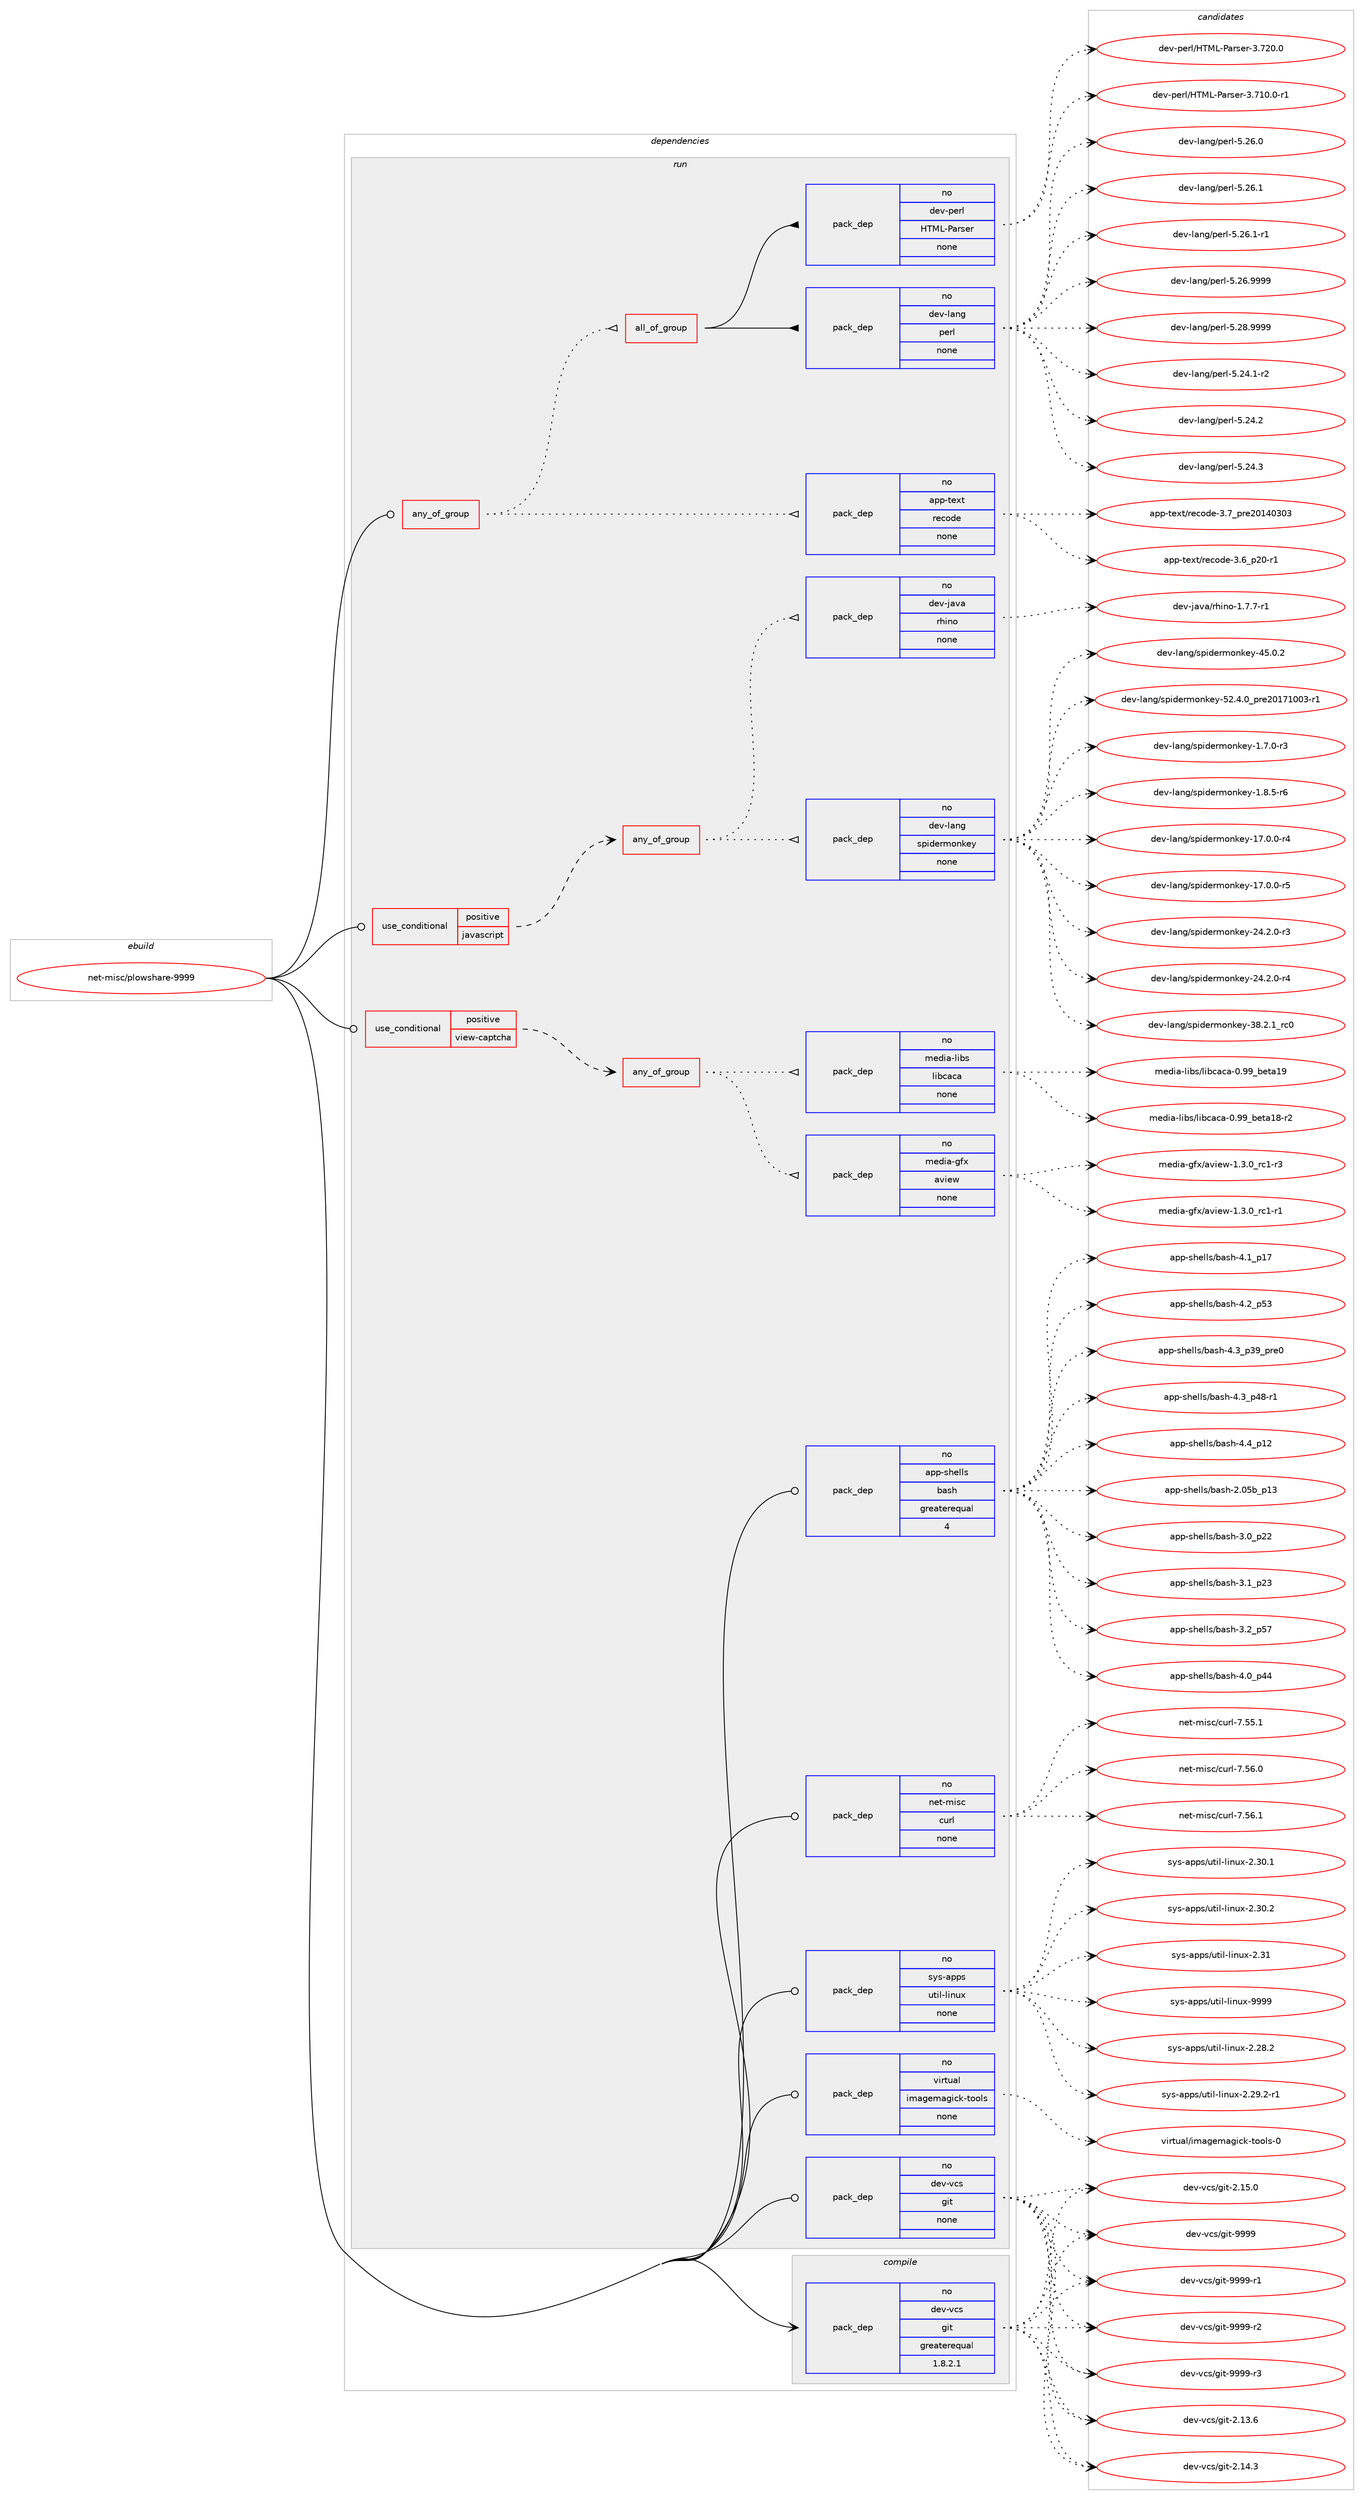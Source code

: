 digraph prolog {

# *************
# Graph options
# *************

newrank=true;
concentrate=true;
compound=true;
graph [rankdir=LR,fontname=Helvetica,fontsize=10,ranksep=1.5];#, ranksep=2.5, nodesep=0.2];
edge  [arrowhead=vee];
node  [fontname=Helvetica,fontsize=10];

# **********
# The ebuild
# **********

subgraph cluster_leftcol {
color=gray;
rank=same;
label=<<i>ebuild</i>>;
id [label="net-misc/plowshare-9999", color=red, width=4, href="../net-misc/plowshare-9999.svg"];
}

# ****************
# The dependencies
# ****************

subgraph cluster_midcol {
color=gray;
label=<<i>dependencies</i>>;
subgraph cluster_compile {
fillcolor="#eeeeee";
style=filled;
label=<<i>compile</i>>;
subgraph pack315598 {
dependency429182 [label=<<TABLE BORDER="0" CELLBORDER="1" CELLSPACING="0" CELLPADDING="4" WIDTH="220"><TR><TD ROWSPAN="6" CELLPADDING="30">pack_dep</TD></TR><TR><TD WIDTH="110">no</TD></TR><TR><TD>dev-vcs</TD></TR><TR><TD>git</TD></TR><TR><TD>greaterequal</TD></TR><TR><TD>1.8.2.1</TD></TR></TABLE>>, shape=none, color=blue];
}
id:e -> dependency429182:w [weight=20,style="solid",arrowhead="vee"];
}
subgraph cluster_compileandrun {
fillcolor="#eeeeee";
style=filled;
label=<<i>compile and run</i>>;
}
subgraph cluster_run {
fillcolor="#eeeeee";
style=filled;
label=<<i>run</i>>;
subgraph any7105 {
dependency429183 [label=<<TABLE BORDER="0" CELLBORDER="1" CELLSPACING="0" CELLPADDING="4"><TR><TD CELLPADDING="10">any_of_group</TD></TR></TABLE>>, shape=none, color=red];subgraph pack315599 {
dependency429184 [label=<<TABLE BORDER="0" CELLBORDER="1" CELLSPACING="0" CELLPADDING="4" WIDTH="220"><TR><TD ROWSPAN="6" CELLPADDING="30">pack_dep</TD></TR><TR><TD WIDTH="110">no</TD></TR><TR><TD>app-text</TD></TR><TR><TD>recode</TD></TR><TR><TD>none</TD></TR><TR><TD></TD></TR></TABLE>>, shape=none, color=blue];
}
dependency429183:e -> dependency429184:w [weight=20,style="dotted",arrowhead="oinv"];
subgraph all225 {
dependency429185 [label=<<TABLE BORDER="0" CELLBORDER="1" CELLSPACING="0" CELLPADDING="4"><TR><TD CELLPADDING="10">all_of_group</TD></TR></TABLE>>, shape=none, color=red];subgraph pack315600 {
dependency429186 [label=<<TABLE BORDER="0" CELLBORDER="1" CELLSPACING="0" CELLPADDING="4" WIDTH="220"><TR><TD ROWSPAN="6" CELLPADDING="30">pack_dep</TD></TR><TR><TD WIDTH="110">no</TD></TR><TR><TD>dev-lang</TD></TR><TR><TD>perl</TD></TR><TR><TD>none</TD></TR><TR><TD></TD></TR></TABLE>>, shape=none, color=blue];
}
dependency429185:e -> dependency429186:w [weight=20,style="solid",arrowhead="inv"];
subgraph pack315601 {
dependency429187 [label=<<TABLE BORDER="0" CELLBORDER="1" CELLSPACING="0" CELLPADDING="4" WIDTH="220"><TR><TD ROWSPAN="6" CELLPADDING="30">pack_dep</TD></TR><TR><TD WIDTH="110">no</TD></TR><TR><TD>dev-perl</TD></TR><TR><TD>HTML-Parser</TD></TR><TR><TD>none</TD></TR><TR><TD></TD></TR></TABLE>>, shape=none, color=blue];
}
dependency429185:e -> dependency429187:w [weight=20,style="solid",arrowhead="inv"];
}
dependency429183:e -> dependency429185:w [weight=20,style="dotted",arrowhead="oinv"];
}
id:e -> dependency429183:w [weight=20,style="solid",arrowhead="odot"];
subgraph cond106257 {
dependency429188 [label=<<TABLE BORDER="0" CELLBORDER="1" CELLSPACING="0" CELLPADDING="4"><TR><TD ROWSPAN="3" CELLPADDING="10">use_conditional</TD></TR><TR><TD>positive</TD></TR><TR><TD>javascript</TD></TR></TABLE>>, shape=none, color=red];
subgraph any7106 {
dependency429189 [label=<<TABLE BORDER="0" CELLBORDER="1" CELLSPACING="0" CELLPADDING="4"><TR><TD CELLPADDING="10">any_of_group</TD></TR></TABLE>>, shape=none, color=red];subgraph pack315602 {
dependency429190 [label=<<TABLE BORDER="0" CELLBORDER="1" CELLSPACING="0" CELLPADDING="4" WIDTH="220"><TR><TD ROWSPAN="6" CELLPADDING="30">pack_dep</TD></TR><TR><TD WIDTH="110">no</TD></TR><TR><TD>dev-lang</TD></TR><TR><TD>spidermonkey</TD></TR><TR><TD>none</TD></TR><TR><TD></TD></TR></TABLE>>, shape=none, color=blue];
}
dependency429189:e -> dependency429190:w [weight=20,style="dotted",arrowhead="oinv"];
subgraph pack315603 {
dependency429191 [label=<<TABLE BORDER="0" CELLBORDER="1" CELLSPACING="0" CELLPADDING="4" WIDTH="220"><TR><TD ROWSPAN="6" CELLPADDING="30">pack_dep</TD></TR><TR><TD WIDTH="110">no</TD></TR><TR><TD>dev-java</TD></TR><TR><TD>rhino</TD></TR><TR><TD>none</TD></TR><TR><TD></TD></TR></TABLE>>, shape=none, color=blue];
}
dependency429189:e -> dependency429191:w [weight=20,style="dotted",arrowhead="oinv"];
}
dependency429188:e -> dependency429189:w [weight=20,style="dashed",arrowhead="vee"];
}
id:e -> dependency429188:w [weight=20,style="solid",arrowhead="odot"];
subgraph cond106258 {
dependency429192 [label=<<TABLE BORDER="0" CELLBORDER="1" CELLSPACING="0" CELLPADDING="4"><TR><TD ROWSPAN="3" CELLPADDING="10">use_conditional</TD></TR><TR><TD>positive</TD></TR><TR><TD>view-captcha</TD></TR></TABLE>>, shape=none, color=red];
subgraph any7107 {
dependency429193 [label=<<TABLE BORDER="0" CELLBORDER="1" CELLSPACING="0" CELLPADDING="4"><TR><TD CELLPADDING="10">any_of_group</TD></TR></TABLE>>, shape=none, color=red];subgraph pack315604 {
dependency429194 [label=<<TABLE BORDER="0" CELLBORDER="1" CELLSPACING="0" CELLPADDING="4" WIDTH="220"><TR><TD ROWSPAN="6" CELLPADDING="30">pack_dep</TD></TR><TR><TD WIDTH="110">no</TD></TR><TR><TD>media-gfx</TD></TR><TR><TD>aview</TD></TR><TR><TD>none</TD></TR><TR><TD></TD></TR></TABLE>>, shape=none, color=blue];
}
dependency429193:e -> dependency429194:w [weight=20,style="dotted",arrowhead="oinv"];
subgraph pack315605 {
dependency429195 [label=<<TABLE BORDER="0" CELLBORDER="1" CELLSPACING="0" CELLPADDING="4" WIDTH="220"><TR><TD ROWSPAN="6" CELLPADDING="30">pack_dep</TD></TR><TR><TD WIDTH="110">no</TD></TR><TR><TD>media-libs</TD></TR><TR><TD>libcaca</TD></TR><TR><TD>none</TD></TR><TR><TD></TD></TR></TABLE>>, shape=none, color=blue];
}
dependency429193:e -> dependency429195:w [weight=20,style="dotted",arrowhead="oinv"];
}
dependency429192:e -> dependency429193:w [weight=20,style="dashed",arrowhead="vee"];
}
id:e -> dependency429192:w [weight=20,style="solid",arrowhead="odot"];
subgraph pack315606 {
dependency429196 [label=<<TABLE BORDER="0" CELLBORDER="1" CELLSPACING="0" CELLPADDING="4" WIDTH="220"><TR><TD ROWSPAN="6" CELLPADDING="30">pack_dep</TD></TR><TR><TD WIDTH="110">no</TD></TR><TR><TD>app-shells</TD></TR><TR><TD>bash</TD></TR><TR><TD>greaterequal</TD></TR><TR><TD>4</TD></TR></TABLE>>, shape=none, color=blue];
}
id:e -> dependency429196:w [weight=20,style="solid",arrowhead="odot"];
subgraph pack315607 {
dependency429197 [label=<<TABLE BORDER="0" CELLBORDER="1" CELLSPACING="0" CELLPADDING="4" WIDTH="220"><TR><TD ROWSPAN="6" CELLPADDING="30">pack_dep</TD></TR><TR><TD WIDTH="110">no</TD></TR><TR><TD>dev-vcs</TD></TR><TR><TD>git</TD></TR><TR><TD>none</TD></TR><TR><TD></TD></TR></TABLE>>, shape=none, color=blue];
}
id:e -> dependency429197:w [weight=20,style="solid",arrowhead="odot"];
subgraph pack315608 {
dependency429198 [label=<<TABLE BORDER="0" CELLBORDER="1" CELLSPACING="0" CELLPADDING="4" WIDTH="220"><TR><TD ROWSPAN="6" CELLPADDING="30">pack_dep</TD></TR><TR><TD WIDTH="110">no</TD></TR><TR><TD>net-misc</TD></TR><TR><TD>curl</TD></TR><TR><TD>none</TD></TR><TR><TD></TD></TR></TABLE>>, shape=none, color=blue];
}
id:e -> dependency429198:w [weight=20,style="solid",arrowhead="odot"];
subgraph pack315609 {
dependency429199 [label=<<TABLE BORDER="0" CELLBORDER="1" CELLSPACING="0" CELLPADDING="4" WIDTH="220"><TR><TD ROWSPAN="6" CELLPADDING="30">pack_dep</TD></TR><TR><TD WIDTH="110">no</TD></TR><TR><TD>sys-apps</TD></TR><TR><TD>util-linux</TD></TR><TR><TD>none</TD></TR><TR><TD></TD></TR></TABLE>>, shape=none, color=blue];
}
id:e -> dependency429199:w [weight=20,style="solid",arrowhead="odot"];
subgraph pack315610 {
dependency429200 [label=<<TABLE BORDER="0" CELLBORDER="1" CELLSPACING="0" CELLPADDING="4" WIDTH="220"><TR><TD ROWSPAN="6" CELLPADDING="30">pack_dep</TD></TR><TR><TD WIDTH="110">no</TD></TR><TR><TD>virtual</TD></TR><TR><TD>imagemagick-tools</TD></TR><TR><TD>none</TD></TR><TR><TD></TD></TR></TABLE>>, shape=none, color=blue];
}
id:e -> dependency429200:w [weight=20,style="solid",arrowhead="odot"];
}
}

# **************
# The candidates
# **************

subgraph cluster_choices {
rank=same;
color=gray;
label=<<i>candidates</i>>;

subgraph choice315598 {
color=black;
nodesep=1;
choice10010111845118991154710310511645504649514654 [label="dev-vcs/git-2.13.6", color=red, width=4,href="../dev-vcs/git-2.13.6.svg"];
choice10010111845118991154710310511645504649524651 [label="dev-vcs/git-2.14.3", color=red, width=4,href="../dev-vcs/git-2.14.3.svg"];
choice10010111845118991154710310511645504649534648 [label="dev-vcs/git-2.15.0", color=red, width=4,href="../dev-vcs/git-2.15.0.svg"];
choice1001011184511899115471031051164557575757 [label="dev-vcs/git-9999", color=red, width=4,href="../dev-vcs/git-9999.svg"];
choice10010111845118991154710310511645575757574511449 [label="dev-vcs/git-9999-r1", color=red, width=4,href="../dev-vcs/git-9999-r1.svg"];
choice10010111845118991154710310511645575757574511450 [label="dev-vcs/git-9999-r2", color=red, width=4,href="../dev-vcs/git-9999-r2.svg"];
choice10010111845118991154710310511645575757574511451 [label="dev-vcs/git-9999-r3", color=red, width=4,href="../dev-vcs/git-9999-r3.svg"];
dependency429182:e -> choice10010111845118991154710310511645504649514654:w [style=dotted,weight="100"];
dependency429182:e -> choice10010111845118991154710310511645504649524651:w [style=dotted,weight="100"];
dependency429182:e -> choice10010111845118991154710310511645504649534648:w [style=dotted,weight="100"];
dependency429182:e -> choice1001011184511899115471031051164557575757:w [style=dotted,weight="100"];
dependency429182:e -> choice10010111845118991154710310511645575757574511449:w [style=dotted,weight="100"];
dependency429182:e -> choice10010111845118991154710310511645575757574511450:w [style=dotted,weight="100"];
dependency429182:e -> choice10010111845118991154710310511645575757574511451:w [style=dotted,weight="100"];
}
subgraph choice315599 {
color=black;
nodesep=1;
choice97112112451161011201164711410199111100101455146549511250484511449 [label="app-text/recode-3.6_p20-r1", color=red, width=4,href="../app-text/recode-3.6_p20-r1.svg"];
choice9711211245116101120116471141019911110010145514655951121141015048495248514851 [label="app-text/recode-3.7_pre20140303", color=red, width=4,href="../app-text/recode-3.7_pre20140303.svg"];
dependency429184:e -> choice97112112451161011201164711410199111100101455146549511250484511449:w [style=dotted,weight="100"];
dependency429184:e -> choice9711211245116101120116471141019911110010145514655951121141015048495248514851:w [style=dotted,weight="100"];
}
subgraph choice315600 {
color=black;
nodesep=1;
choice100101118451089711010347112101114108455346505246494511450 [label="dev-lang/perl-5.24.1-r2", color=red, width=4,href="../dev-lang/perl-5.24.1-r2.svg"];
choice10010111845108971101034711210111410845534650524650 [label="dev-lang/perl-5.24.2", color=red, width=4,href="../dev-lang/perl-5.24.2.svg"];
choice10010111845108971101034711210111410845534650524651 [label="dev-lang/perl-5.24.3", color=red, width=4,href="../dev-lang/perl-5.24.3.svg"];
choice10010111845108971101034711210111410845534650544648 [label="dev-lang/perl-5.26.0", color=red, width=4,href="../dev-lang/perl-5.26.0.svg"];
choice10010111845108971101034711210111410845534650544649 [label="dev-lang/perl-5.26.1", color=red, width=4,href="../dev-lang/perl-5.26.1.svg"];
choice100101118451089711010347112101114108455346505446494511449 [label="dev-lang/perl-5.26.1-r1", color=red, width=4,href="../dev-lang/perl-5.26.1-r1.svg"];
choice10010111845108971101034711210111410845534650544657575757 [label="dev-lang/perl-5.26.9999", color=red, width=4,href="../dev-lang/perl-5.26.9999.svg"];
choice10010111845108971101034711210111410845534650564657575757 [label="dev-lang/perl-5.28.9999", color=red, width=4,href="../dev-lang/perl-5.28.9999.svg"];
dependency429186:e -> choice100101118451089711010347112101114108455346505246494511450:w [style=dotted,weight="100"];
dependency429186:e -> choice10010111845108971101034711210111410845534650524650:w [style=dotted,weight="100"];
dependency429186:e -> choice10010111845108971101034711210111410845534650524651:w [style=dotted,weight="100"];
dependency429186:e -> choice10010111845108971101034711210111410845534650544648:w [style=dotted,weight="100"];
dependency429186:e -> choice10010111845108971101034711210111410845534650544649:w [style=dotted,weight="100"];
dependency429186:e -> choice100101118451089711010347112101114108455346505446494511449:w [style=dotted,weight="100"];
dependency429186:e -> choice10010111845108971101034711210111410845534650544657575757:w [style=dotted,weight="100"];
dependency429186:e -> choice10010111845108971101034711210111410845534650564657575757:w [style=dotted,weight="100"];
}
subgraph choice315601 {
color=black;
nodesep=1;
choice10010111845112101114108477284777645809711411510111445514655494846484511449 [label="dev-perl/HTML-Parser-3.710.0-r1", color=red, width=4,href="../dev-perl/HTML-Parser-3.710.0-r1.svg"];
choice1001011184511210111410847728477764580971141151011144551465550484648 [label="dev-perl/HTML-Parser-3.720.0", color=red, width=4,href="../dev-perl/HTML-Parser-3.720.0.svg"];
dependency429187:e -> choice10010111845112101114108477284777645809711411510111445514655494846484511449:w [style=dotted,weight="100"];
dependency429187:e -> choice1001011184511210111410847728477764580971141151011144551465550484648:w [style=dotted,weight="100"];
}
subgraph choice315602 {
color=black;
nodesep=1;
choice1001011184510897110103471151121051001011141091111101071011214549465546484511451 [label="dev-lang/spidermonkey-1.7.0-r3", color=red, width=4,href="../dev-lang/spidermonkey-1.7.0-r3.svg"];
choice1001011184510897110103471151121051001011141091111101071011214549465646534511454 [label="dev-lang/spidermonkey-1.8.5-r6", color=red, width=4,href="../dev-lang/spidermonkey-1.8.5-r6.svg"];
choice100101118451089711010347115112105100101114109111110107101121454955464846484511452 [label="dev-lang/spidermonkey-17.0.0-r4", color=red, width=4,href="../dev-lang/spidermonkey-17.0.0-r4.svg"];
choice100101118451089711010347115112105100101114109111110107101121454955464846484511453 [label="dev-lang/spidermonkey-17.0.0-r5", color=red, width=4,href="../dev-lang/spidermonkey-17.0.0-r5.svg"];
choice100101118451089711010347115112105100101114109111110107101121455052465046484511451 [label="dev-lang/spidermonkey-24.2.0-r3", color=red, width=4,href="../dev-lang/spidermonkey-24.2.0-r3.svg"];
choice100101118451089711010347115112105100101114109111110107101121455052465046484511452 [label="dev-lang/spidermonkey-24.2.0-r4", color=red, width=4,href="../dev-lang/spidermonkey-24.2.0-r4.svg"];
choice10010111845108971101034711511210510010111410911111010710112145515646504649951149948 [label="dev-lang/spidermonkey-38.2.1_rc0", color=red, width=4,href="../dev-lang/spidermonkey-38.2.1_rc0.svg"];
choice10010111845108971101034711511210510010111410911111010710112145525346484650 [label="dev-lang/spidermonkey-45.0.2", color=red, width=4,href="../dev-lang/spidermonkey-45.0.2.svg"];
choice100101118451089711010347115112105100101114109111110107101121455350465246489511211410150484955494848514511449 [label="dev-lang/spidermonkey-52.4.0_pre20171003-r1", color=red, width=4,href="../dev-lang/spidermonkey-52.4.0_pre20171003-r1.svg"];
dependency429190:e -> choice1001011184510897110103471151121051001011141091111101071011214549465546484511451:w [style=dotted,weight="100"];
dependency429190:e -> choice1001011184510897110103471151121051001011141091111101071011214549465646534511454:w [style=dotted,weight="100"];
dependency429190:e -> choice100101118451089711010347115112105100101114109111110107101121454955464846484511452:w [style=dotted,weight="100"];
dependency429190:e -> choice100101118451089711010347115112105100101114109111110107101121454955464846484511453:w [style=dotted,weight="100"];
dependency429190:e -> choice100101118451089711010347115112105100101114109111110107101121455052465046484511451:w [style=dotted,weight="100"];
dependency429190:e -> choice100101118451089711010347115112105100101114109111110107101121455052465046484511452:w [style=dotted,weight="100"];
dependency429190:e -> choice10010111845108971101034711511210510010111410911111010710112145515646504649951149948:w [style=dotted,weight="100"];
dependency429190:e -> choice10010111845108971101034711511210510010111410911111010710112145525346484650:w [style=dotted,weight="100"];
dependency429190:e -> choice100101118451089711010347115112105100101114109111110107101121455350465246489511211410150484955494848514511449:w [style=dotted,weight="100"];
}
subgraph choice315603 {
color=black;
nodesep=1;
choice100101118451069711897471141041051101114549465546554511449 [label="dev-java/rhino-1.7.7-r1", color=red, width=4,href="../dev-java/rhino-1.7.7-r1.svg"];
dependency429191:e -> choice100101118451069711897471141041051101114549465546554511449:w [style=dotted,weight="100"];
}
subgraph choice315604 {
color=black;
nodesep=1;
choice109101100105974510310212047971181051011194549465146489511499494511449 [label="media-gfx/aview-1.3.0_rc1-r1", color=red, width=4,href="../media-gfx/aview-1.3.0_rc1-r1.svg"];
choice109101100105974510310212047971181051011194549465146489511499494511451 [label="media-gfx/aview-1.3.0_rc1-r3", color=red, width=4,href="../media-gfx/aview-1.3.0_rc1-r3.svg"];
dependency429194:e -> choice109101100105974510310212047971181051011194549465146489511499494511449:w [style=dotted,weight="100"];
dependency429194:e -> choice109101100105974510310212047971181051011194549465146489511499494511451:w [style=dotted,weight="100"];
}
subgraph choice315605 {
color=black;
nodesep=1;
choice109101100105974510810598115471081059899979997454846575795981011169749564511450 [label="media-libs/libcaca-0.99_beta18-r2", color=red, width=4,href="../media-libs/libcaca-0.99_beta18-r2.svg"];
choice10910110010597451081059811547108105989997999745484657579598101116974957 [label="media-libs/libcaca-0.99_beta19", color=red, width=4,href="../media-libs/libcaca-0.99_beta19.svg"];
dependency429195:e -> choice109101100105974510810598115471081059899979997454846575795981011169749564511450:w [style=dotted,weight="100"];
dependency429195:e -> choice10910110010597451081059811547108105989997999745484657579598101116974957:w [style=dotted,weight="100"];
}
subgraph choice315606 {
color=black;
nodesep=1;
choice9711211245115104101108108115479897115104455046485398951124951 [label="app-shells/bash-2.05b_p13", color=red, width=4,href="../app-shells/bash-2.05b_p13.svg"];
choice971121124511510410110810811547989711510445514648951125050 [label="app-shells/bash-3.0_p22", color=red, width=4,href="../app-shells/bash-3.0_p22.svg"];
choice971121124511510410110810811547989711510445514649951125051 [label="app-shells/bash-3.1_p23", color=red, width=4,href="../app-shells/bash-3.1_p23.svg"];
choice971121124511510410110810811547989711510445514650951125355 [label="app-shells/bash-3.2_p57", color=red, width=4,href="../app-shells/bash-3.2_p57.svg"];
choice971121124511510410110810811547989711510445524648951125252 [label="app-shells/bash-4.0_p44", color=red, width=4,href="../app-shells/bash-4.0_p44.svg"];
choice971121124511510410110810811547989711510445524649951124955 [label="app-shells/bash-4.1_p17", color=red, width=4,href="../app-shells/bash-4.1_p17.svg"];
choice971121124511510410110810811547989711510445524650951125351 [label="app-shells/bash-4.2_p53", color=red, width=4,href="../app-shells/bash-4.2_p53.svg"];
choice9711211245115104101108108115479897115104455246519511251579511211410148 [label="app-shells/bash-4.3_p39_pre0", color=red, width=4,href="../app-shells/bash-4.3_p39_pre0.svg"];
choice9711211245115104101108108115479897115104455246519511252564511449 [label="app-shells/bash-4.3_p48-r1", color=red, width=4,href="../app-shells/bash-4.3_p48-r1.svg"];
choice971121124511510410110810811547989711510445524652951124950 [label="app-shells/bash-4.4_p12", color=red, width=4,href="../app-shells/bash-4.4_p12.svg"];
dependency429196:e -> choice9711211245115104101108108115479897115104455046485398951124951:w [style=dotted,weight="100"];
dependency429196:e -> choice971121124511510410110810811547989711510445514648951125050:w [style=dotted,weight="100"];
dependency429196:e -> choice971121124511510410110810811547989711510445514649951125051:w [style=dotted,weight="100"];
dependency429196:e -> choice971121124511510410110810811547989711510445514650951125355:w [style=dotted,weight="100"];
dependency429196:e -> choice971121124511510410110810811547989711510445524648951125252:w [style=dotted,weight="100"];
dependency429196:e -> choice971121124511510410110810811547989711510445524649951124955:w [style=dotted,weight="100"];
dependency429196:e -> choice971121124511510410110810811547989711510445524650951125351:w [style=dotted,weight="100"];
dependency429196:e -> choice9711211245115104101108108115479897115104455246519511251579511211410148:w [style=dotted,weight="100"];
dependency429196:e -> choice9711211245115104101108108115479897115104455246519511252564511449:w [style=dotted,weight="100"];
dependency429196:e -> choice971121124511510410110810811547989711510445524652951124950:w [style=dotted,weight="100"];
}
subgraph choice315607 {
color=black;
nodesep=1;
choice10010111845118991154710310511645504649514654 [label="dev-vcs/git-2.13.6", color=red, width=4,href="../dev-vcs/git-2.13.6.svg"];
choice10010111845118991154710310511645504649524651 [label="dev-vcs/git-2.14.3", color=red, width=4,href="../dev-vcs/git-2.14.3.svg"];
choice10010111845118991154710310511645504649534648 [label="dev-vcs/git-2.15.0", color=red, width=4,href="../dev-vcs/git-2.15.0.svg"];
choice1001011184511899115471031051164557575757 [label="dev-vcs/git-9999", color=red, width=4,href="../dev-vcs/git-9999.svg"];
choice10010111845118991154710310511645575757574511449 [label="dev-vcs/git-9999-r1", color=red, width=4,href="../dev-vcs/git-9999-r1.svg"];
choice10010111845118991154710310511645575757574511450 [label="dev-vcs/git-9999-r2", color=red, width=4,href="../dev-vcs/git-9999-r2.svg"];
choice10010111845118991154710310511645575757574511451 [label="dev-vcs/git-9999-r3", color=red, width=4,href="../dev-vcs/git-9999-r3.svg"];
dependency429197:e -> choice10010111845118991154710310511645504649514654:w [style=dotted,weight="100"];
dependency429197:e -> choice10010111845118991154710310511645504649524651:w [style=dotted,weight="100"];
dependency429197:e -> choice10010111845118991154710310511645504649534648:w [style=dotted,weight="100"];
dependency429197:e -> choice1001011184511899115471031051164557575757:w [style=dotted,weight="100"];
dependency429197:e -> choice10010111845118991154710310511645575757574511449:w [style=dotted,weight="100"];
dependency429197:e -> choice10010111845118991154710310511645575757574511450:w [style=dotted,weight="100"];
dependency429197:e -> choice10010111845118991154710310511645575757574511451:w [style=dotted,weight="100"];
}
subgraph choice315608 {
color=black;
nodesep=1;
choice1101011164510910511599479911711410845554653534649 [label="net-misc/curl-7.55.1", color=red, width=4,href="../net-misc/curl-7.55.1.svg"];
choice1101011164510910511599479911711410845554653544648 [label="net-misc/curl-7.56.0", color=red, width=4,href="../net-misc/curl-7.56.0.svg"];
choice1101011164510910511599479911711410845554653544649 [label="net-misc/curl-7.56.1", color=red, width=4,href="../net-misc/curl-7.56.1.svg"];
dependency429198:e -> choice1101011164510910511599479911711410845554653534649:w [style=dotted,weight="100"];
dependency429198:e -> choice1101011164510910511599479911711410845554653544648:w [style=dotted,weight="100"];
dependency429198:e -> choice1101011164510910511599479911711410845554653544649:w [style=dotted,weight="100"];
}
subgraph choice315609 {
color=black;
nodesep=1;
choice1151211154597112112115471171161051084510810511011712045504650564650 [label="sys-apps/util-linux-2.28.2", color=red, width=4,href="../sys-apps/util-linux-2.28.2.svg"];
choice11512111545971121121154711711610510845108105110117120455046505746504511449 [label="sys-apps/util-linux-2.29.2-r1", color=red, width=4,href="../sys-apps/util-linux-2.29.2-r1.svg"];
choice1151211154597112112115471171161051084510810511011712045504651484649 [label="sys-apps/util-linux-2.30.1", color=red, width=4,href="../sys-apps/util-linux-2.30.1.svg"];
choice1151211154597112112115471171161051084510810511011712045504651484650 [label="sys-apps/util-linux-2.30.2", color=red, width=4,href="../sys-apps/util-linux-2.30.2.svg"];
choice115121115459711211211547117116105108451081051101171204550465149 [label="sys-apps/util-linux-2.31", color=red, width=4,href="../sys-apps/util-linux-2.31.svg"];
choice115121115459711211211547117116105108451081051101171204557575757 [label="sys-apps/util-linux-9999", color=red, width=4,href="../sys-apps/util-linux-9999.svg"];
dependency429199:e -> choice1151211154597112112115471171161051084510810511011712045504650564650:w [style=dotted,weight="100"];
dependency429199:e -> choice11512111545971121121154711711610510845108105110117120455046505746504511449:w [style=dotted,weight="100"];
dependency429199:e -> choice1151211154597112112115471171161051084510810511011712045504651484649:w [style=dotted,weight="100"];
dependency429199:e -> choice1151211154597112112115471171161051084510810511011712045504651484650:w [style=dotted,weight="100"];
dependency429199:e -> choice115121115459711211211547117116105108451081051101171204550465149:w [style=dotted,weight="100"];
dependency429199:e -> choice115121115459711211211547117116105108451081051101171204557575757:w [style=dotted,weight="100"];
}
subgraph choice315610 {
color=black;
nodesep=1;
choice1181051141161179710847105109971031011099710310599107451161111111081154548 [label="virtual/imagemagick-tools-0", color=red, width=4,href="../virtual/imagemagick-tools-0.svg"];
dependency429200:e -> choice1181051141161179710847105109971031011099710310599107451161111111081154548:w [style=dotted,weight="100"];
}
}

}

